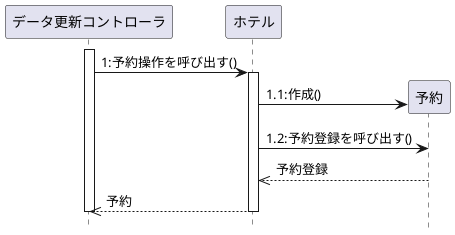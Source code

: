 @startuml a
hide footbox
participant "データ更新コントローラ" as a
participant "ホテル" as hotel
participant "予約" as b 
activate a 
a -> hotel : 1:予約操作を呼び出す()
activate hotel
create b 
hotel -> b :1.1:作成()    
hotel -> b :1.2:予約登録を呼び出す()
hotel <<-- b :予約登録
deactivate b
a <<-- hotel:予約
deactivate hotel
deactivate a
@enduml